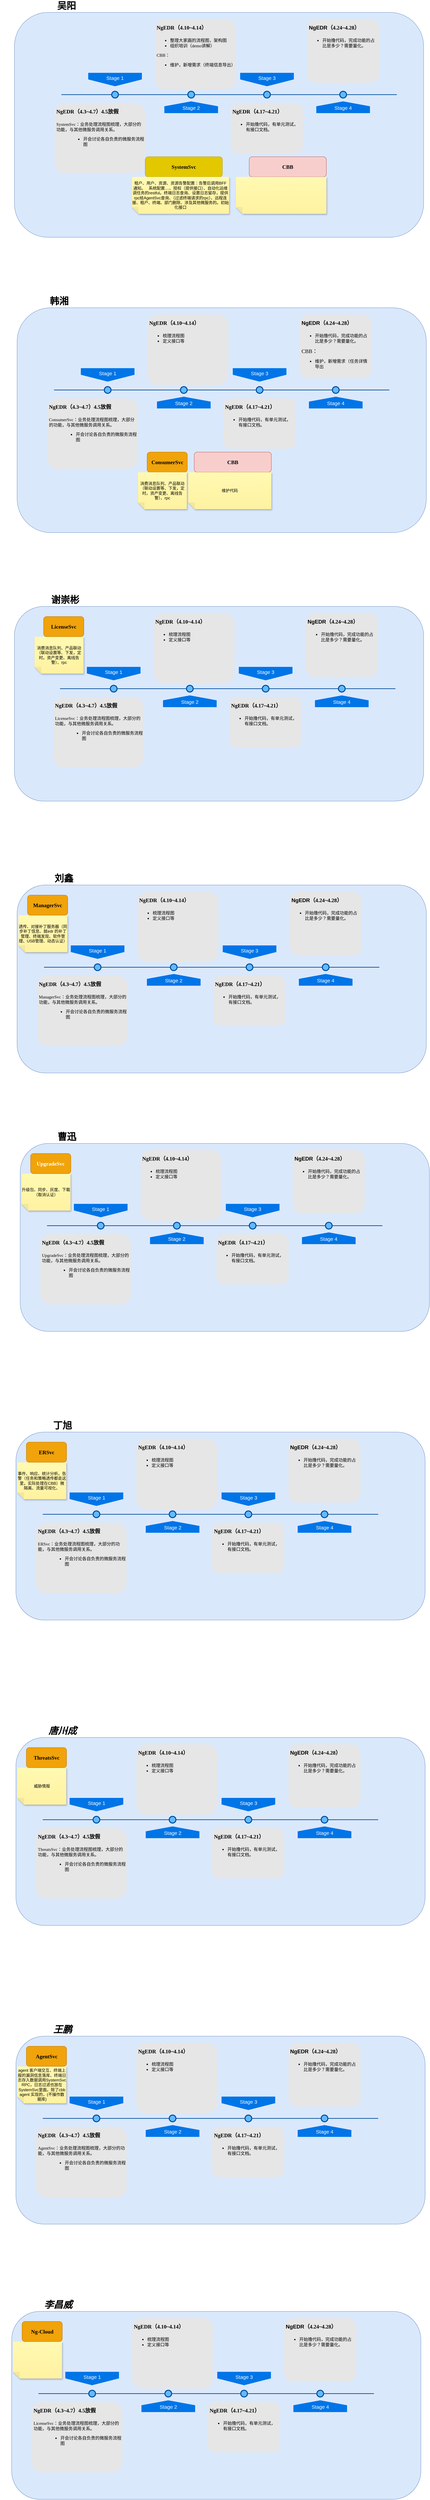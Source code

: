 <mxfile version="21.1.1" type="github">
  <diagram name="Page-1" id="82e54ff1-d628-8f03-85c4-9753963a91cd">
    <mxGraphModel dx="2177" dy="574" grid="1" gridSize="10" guides="1" tooltips="1" connect="1" arrows="1" fold="1" page="1" pageScale="1" pageWidth="1100" pageHeight="850" background="none" math="0" shadow="0">
      <root>
        <mxCell id="0" />
        <mxCell id="1" parent="0" />
        <mxCell id="_DeY0FhmmH7j__y14cy1-1" value="" style="rounded=1;whiteSpace=wrap;html=1;fillColor=#dae8fc;strokeColor=#6c8ebf;" vertex="1" parent="1">
          <mxGeometry x="-640" y="70" width="1220" height="670" as="geometry" />
        </mxCell>
        <mxCell id="4ec97bd9e5d20128-1" value="" style="line;strokeWidth=2;html=1;fillColor=none;fontSize=28;fontColor=#004D99;strokeColor=#004D99;" parent="1" vertex="1">
          <mxGeometry x="-500" y="310" width="1000" height="10" as="geometry" />
        </mxCell>
        <mxCell id="4ec97bd9e5d20128-5" value="Stage 1" style="shape=offPageConnector;whiteSpace=wrap;html=1;fillColor=#0075E8;fontSize=15;fontColor=#FFFFFF;size=0.509;verticalAlign=top;strokeColor=none;" parent="1" vertex="1">
          <mxGeometry x="-420" y="250" width="160" height="40" as="geometry" />
        </mxCell>
        <mxCell id="4ec97bd9e5d20128-6" value="&lt;span&gt;Stage 3&lt;/span&gt;" style="shape=offPageConnector;whiteSpace=wrap;html=1;fillColor=#0075E8;fontSize=15;fontColor=#FFFFFF;size=0.509;verticalAlign=top;strokeColor=none;" parent="1" vertex="1">
          <mxGeometry x="33" y="250" width="160" height="40" as="geometry" />
        </mxCell>
        <mxCell id="4ec97bd9e5d20128-7" value="&lt;span&gt;Stage 2&lt;/span&gt;" style="shape=offPageConnector;whiteSpace=wrap;html=1;fillColor=#0075E8;fontSize=15;fontColor=#FFFFFF;size=0.418;flipV=1;verticalAlign=bottom;strokeColor=none;spacingBottom=4;" parent="1" vertex="1">
          <mxGeometry x="-193" y="335" width="160" height="35" as="geometry" />
        </mxCell>
        <mxCell id="4ec97bd9e5d20128-8" value="&lt;span&gt;Stage 4&lt;/span&gt;" style="shape=offPageConnector;whiteSpace=wrap;html=1;fillColor=#0075E8;fontSize=15;fontColor=#FFFFFF;size=0.418;flipV=1;verticalAlign=bottom;strokeColor=none;spacingBottom=4;" parent="1" vertex="1">
          <mxGeometry x="260" y="335" width="160" height="35" as="geometry" />
        </mxCell>
        <mxCell id="4ec97bd9e5d20128-9" value="" style="ellipse;whiteSpace=wrap;html=1;fillColor=#61BAFF;fontSize=28;fontColor=#004D99;strokeWidth=3;strokeColor=#004D99;" parent="1" vertex="1">
          <mxGeometry x="-350" y="305" width="20" height="20" as="geometry" />
        </mxCell>
        <mxCell id="4ec97bd9e5d20128-10" value="" style="ellipse;whiteSpace=wrap;html=1;fillColor=#61BAFF;fontSize=28;fontColor=#004D99;strokeWidth=3;strokeColor=#004D99;" parent="1" vertex="1">
          <mxGeometry x="-123" y="305" width="20" height="20" as="geometry" />
        </mxCell>
        <mxCell id="4ec97bd9e5d20128-11" value="" style="ellipse;whiteSpace=wrap;html=1;fillColor=#61BAFF;fontSize=28;fontColor=#004D99;strokeWidth=3;strokeColor=#004D99;" parent="1" vertex="1">
          <mxGeometry x="103" y="305" width="20" height="20" as="geometry" />
        </mxCell>
        <mxCell id="4ec97bd9e5d20128-13" value="" style="ellipse;whiteSpace=wrap;html=1;fillColor=#61BAFF;fontSize=28;fontColor=#004D99;strokeWidth=3;strokeColor=#004D99;" parent="1" vertex="1">
          <mxGeometry x="330" y="305" width="20" height="20" as="geometry" />
        </mxCell>
        <mxCell id="4ec97bd9e5d20128-14" value="&lt;h1&gt;&lt;font style=&quot;font-size: 16px;&quot;&gt;NgEDR（4.3~4.7）4.5放假&lt;/font&gt;&lt;/h1&gt;&lt;p style=&quot;&quot;&gt;SystemSvc：业务处理流程图梳理，大部分的功能，与其他微服务调用关系。&lt;/p&gt;&lt;blockquote style=&quot;margin: 0 0 0 40px; border: none; padding: 0px;&quot;&gt;&lt;p style=&quot;&quot;&gt;&lt;/p&gt;&lt;p style=&quot;&quot;&gt;&lt;/p&gt;&lt;ul&gt;&lt;li&gt;开会讨论各自负责的微服务流程图&lt;/li&gt;&lt;/ul&gt;&lt;p&gt;&lt;/p&gt;&lt;p&gt;&lt;/p&gt;&lt;/blockquote&gt;&lt;p style=&quot;&quot;&gt;&lt;br&gt;&lt;/p&gt;" style="text;html=1;spacing=5;spacingTop=-20;whiteSpace=wrap;overflow=hidden;strokeColor=none;strokeWidth=3;fillColor=#E6E6E6;fontSize=13;fontColor=#000000;align=left;rounded=1;fontFamily=Comic Sans MS;" parent="1" vertex="1">
          <mxGeometry x="-520" y="340" width="270" height="210" as="geometry" />
        </mxCell>
        <mxCell id="4ec97bd9e5d20128-16" value="&lt;h1&gt;&lt;font face=&quot;Comic Sans MS&quot; style=&quot;font-size: 16px;&quot;&gt;NgEDR（4.10~4.14）&lt;/font&gt;&lt;/h1&gt;&lt;ul&gt;&lt;li&gt;&lt;span style=&quot;background-color: initial; font-family: &amp;quot;Comic Sans MS&amp;quot;;&quot;&gt;整理大家画的流程图，架构图&lt;/span&gt;&lt;/li&gt;&lt;li&gt;&lt;span style=&quot;font-family: &amp;quot;Comic Sans MS&amp;quot;; background-color: initial;&quot;&gt;组织培训（demo讲解）&lt;/span&gt;&lt;/li&gt;&lt;/ul&gt;&lt;div&gt;&lt;font style=&quot;font-size: 13px;&quot; face=&quot;Comic Sans MS&quot;&gt;CBB：&lt;/font&gt;&lt;/div&gt;&lt;div&gt;&lt;ul&gt;&lt;li&gt;&lt;font style=&quot;font-size: 13px;&quot; face=&quot;Comic Sans MS&quot;&gt;维护，新增需求（终端信息导出）&lt;/font&gt;&lt;/li&gt;&lt;/ul&gt;&lt;/div&gt;" style="text;html=1;spacing=5;spacingTop=-20;whiteSpace=wrap;overflow=hidden;strokeColor=none;strokeWidth=3;fillColor=#E6E6E6;fontSize=13;fontColor=#000000;align=left;rounded=1;" parent="1" vertex="1">
          <mxGeometry x="-221" y="90" width="241" height="210" as="geometry" />
        </mxCell>
        <mxCell id="4ec97bd9e5d20128-17" value="&lt;h1&gt;&lt;font style=&quot;font-size: 16px;&quot; face=&quot;Comic Sans MS&quot;&gt;NgEDR（4.17~4.21）&lt;/font&gt;&lt;/h1&gt;&lt;p&gt;&lt;/p&gt;&lt;ul&gt;&lt;li&gt;开始撸代码，有单元测试，有接口文档。&lt;/li&gt;&lt;/ul&gt;&lt;p&gt;&lt;/p&gt;" style="text;html=1;spacing=5;spacingTop=-20;whiteSpace=wrap;overflow=hidden;strokeColor=none;strokeWidth=3;fillColor=#E6E6E6;fontSize=13;fontColor=#000000;align=left;rounded=1;" parent="1" vertex="1">
          <mxGeometry x="5" y="340" width="215" height="150" as="geometry" />
        </mxCell>
        <mxCell id="4ec97bd9e5d20128-18" value="&lt;h1&gt;&lt;font style=&quot;font-size: 16px;&quot;&gt;NgEDR&lt;font face=&quot;Comic Sans MS&quot;&gt;（4.24~4.28）&lt;/font&gt;&lt;/font&gt;&lt;/h1&gt;&lt;ul style=&quot;border-color: var(--border-color);&quot;&gt;&lt;li style=&quot;border-color: var(--border-color);&quot;&gt;开始撸代码，完成功能的占比是多少？需要量化。&lt;/li&gt;&lt;/ul&gt;" style="text;html=1;spacing=5;spacingTop=-20;whiteSpace=wrap;overflow=hidden;strokeColor=none;strokeWidth=3;fillColor=#E6E6E6;fontSize=13;fontColor=#000000;align=left;rounded=1;" parent="1" vertex="1">
          <mxGeometry x="232.5" y="90" width="215" height="190" as="geometry" />
        </mxCell>
        <mxCell id="_DeY0FhmmH7j__y14cy1-2" value="&lt;font size=&quot;1&quot; style=&quot;&quot;&gt;&lt;b style=&quot;font-size: 28px;&quot;&gt;吴阳&lt;/b&gt;&lt;/font&gt;" style="text;strokeColor=none;align=center;fillColor=none;html=1;verticalAlign=middle;whiteSpace=wrap;rounded=0;" vertex="1" parent="1">
          <mxGeometry x="-658" y="50" width="347" as="geometry" />
        </mxCell>
        <mxCell id="_DeY0FhmmH7j__y14cy1-4" value="&lt;font style=&quot;font-size: 16px;&quot; face=&quot;Comic Sans MS&quot;&gt;&lt;b&gt;SystemSvc&lt;/b&gt;&lt;/font&gt;" style="rounded=1;whiteSpace=wrap;html=1;fillColor=#e3c800;fontColor=#000000;strokeColor=#B09500;" vertex="1" parent="1">
          <mxGeometry x="-250" y="500" width="230" height="60" as="geometry" />
        </mxCell>
        <mxCell id="_DeY0FhmmH7j__y14cy1-5" value="租户、用户、资源、资源告警配置：告警后调用BFF 通知。&amp;nbsp; &amp;nbsp;系统配置....、授权（提供接口）、自动化运维调任务的restful。终端日志查询、设置日志留存，提供rpc给AgentSvc查询、（过滤终端请求的rpc）、远程连接、租户、终端、部门删除、涉及其他微服务的。初始化接口" style="shape=note;whiteSpace=wrap;html=1;backgroundOutline=1;fontColor=#000000;darkOpacity=0.05;fillColor=#FFF9B2;strokeColor=none;fillStyle=solid;direction=west;gradientDirection=north;gradientColor=#FFF2A1;shadow=1;size=20;pointerEvents=1;" vertex="1" parent="1">
          <mxGeometry x="-290" y="560" width="290" height="110" as="geometry" />
        </mxCell>
        <mxCell id="_DeY0FhmmH7j__y14cy1-6" value="&lt;font style=&quot;font-size: 16px;&quot; face=&quot;Comic Sans MS&quot;&gt;&lt;b&gt;CBB&lt;/b&gt;&lt;/font&gt;" style="rounded=1;whiteSpace=wrap;html=1;fillColor=#f8cecc;strokeColor=#b85450;" vertex="1" parent="1">
          <mxGeometry x="60" y="500" width="230" height="60" as="geometry" />
        </mxCell>
        <mxCell id="_DeY0FhmmH7j__y14cy1-7" value="" style="shape=note;whiteSpace=wrap;html=1;backgroundOutline=1;fontColor=#000000;darkOpacity=0.05;fillColor=#FFF9B2;strokeColor=none;fillStyle=solid;direction=west;gradientDirection=north;gradientColor=#FFF2A1;shadow=1;size=20;pointerEvents=1;" vertex="1" parent="1">
          <mxGeometry x="20" y="560" width="270" height="110" as="geometry" />
        </mxCell>
        <mxCell id="_DeY0FhmmH7j__y14cy1-8" value="" style="rounded=1;whiteSpace=wrap;html=1;fillColor=#dae8fc;strokeColor=#6c8ebf;" vertex="1" parent="1">
          <mxGeometry x="-632" y="950" width="1220" height="670" as="geometry" />
        </mxCell>
        <mxCell id="_DeY0FhmmH7j__y14cy1-9" value="" style="line;strokeWidth=2;html=1;fillColor=none;fontSize=28;fontColor=#004D99;strokeColor=#004D99;" vertex="1" parent="1">
          <mxGeometry x="-522" y="1190" width="1000" height="10" as="geometry" />
        </mxCell>
        <mxCell id="_DeY0FhmmH7j__y14cy1-10" value="Stage 1" style="shape=offPageConnector;whiteSpace=wrap;html=1;fillColor=#0075E8;fontSize=15;fontColor=#FFFFFF;size=0.509;verticalAlign=top;strokeColor=none;" vertex="1" parent="1">
          <mxGeometry x="-442" y="1130" width="160" height="40" as="geometry" />
        </mxCell>
        <mxCell id="_DeY0FhmmH7j__y14cy1-11" value="&lt;span&gt;Stage 3&lt;/span&gt;" style="shape=offPageConnector;whiteSpace=wrap;html=1;fillColor=#0075E8;fontSize=15;fontColor=#FFFFFF;size=0.509;verticalAlign=top;strokeColor=none;" vertex="1" parent="1">
          <mxGeometry x="11" y="1130" width="160" height="40" as="geometry" />
        </mxCell>
        <mxCell id="_DeY0FhmmH7j__y14cy1-12" value="&lt;span&gt;Stage 2&lt;/span&gt;" style="shape=offPageConnector;whiteSpace=wrap;html=1;fillColor=#0075E8;fontSize=15;fontColor=#FFFFFF;size=0.418;flipV=1;verticalAlign=bottom;strokeColor=none;spacingBottom=4;" vertex="1" parent="1">
          <mxGeometry x="-215" y="1215" width="160" height="35" as="geometry" />
        </mxCell>
        <mxCell id="_DeY0FhmmH7j__y14cy1-13" value="&lt;span&gt;Stage 4&lt;/span&gt;" style="shape=offPageConnector;whiteSpace=wrap;html=1;fillColor=#0075E8;fontSize=15;fontColor=#FFFFFF;size=0.418;flipV=1;verticalAlign=bottom;strokeColor=none;spacingBottom=4;" vertex="1" parent="1">
          <mxGeometry x="238" y="1215" width="160" height="35" as="geometry" />
        </mxCell>
        <mxCell id="_DeY0FhmmH7j__y14cy1-14" value="" style="ellipse;whiteSpace=wrap;html=1;fillColor=#61BAFF;fontSize=28;fontColor=#004D99;strokeWidth=3;strokeColor=#004D99;" vertex="1" parent="1">
          <mxGeometry x="-372" y="1185" width="20" height="20" as="geometry" />
        </mxCell>
        <mxCell id="_DeY0FhmmH7j__y14cy1-15" value="" style="ellipse;whiteSpace=wrap;html=1;fillColor=#61BAFF;fontSize=28;fontColor=#004D99;strokeWidth=3;strokeColor=#004D99;" vertex="1" parent="1">
          <mxGeometry x="-145" y="1185" width="20" height="20" as="geometry" />
        </mxCell>
        <mxCell id="_DeY0FhmmH7j__y14cy1-16" value="" style="ellipse;whiteSpace=wrap;html=1;fillColor=#61BAFF;fontSize=28;fontColor=#004D99;strokeWidth=3;strokeColor=#004D99;" vertex="1" parent="1">
          <mxGeometry x="81" y="1185" width="20" height="20" as="geometry" />
        </mxCell>
        <mxCell id="_DeY0FhmmH7j__y14cy1-17" value="" style="ellipse;whiteSpace=wrap;html=1;fillColor=#61BAFF;fontSize=28;fontColor=#004D99;strokeWidth=3;strokeColor=#004D99;" vertex="1" parent="1">
          <mxGeometry x="308" y="1185" width="20" height="20" as="geometry" />
        </mxCell>
        <mxCell id="_DeY0FhmmH7j__y14cy1-18" value="&lt;h1&gt;&lt;font style=&quot;font-size: 16px;&quot;&gt;NgEDR（4.3~4.7）4.5放假&lt;/font&gt;&lt;/h1&gt;&lt;p style=&quot;&quot;&gt;ConsumerSvc：业务处理流程图梳理，大部分的功能，与其他微服务调用关系。&lt;/p&gt;&lt;blockquote style=&quot;margin: 0 0 0 40px; border: none; padding: 0px;&quot;&gt;&lt;p style=&quot;&quot;&gt;&lt;/p&gt;&lt;p style=&quot;&quot;&gt;&lt;/p&gt;&lt;ul&gt;&lt;li&gt;开会讨论各自负责的微服务流程图&lt;/li&gt;&lt;/ul&gt;&lt;p&gt;&lt;/p&gt;&lt;p&gt;&lt;/p&gt;&lt;/blockquote&gt;&lt;p style=&quot;&quot;&gt;&lt;br&gt;&lt;/p&gt;" style="text;html=1;spacing=5;spacingTop=-20;whiteSpace=wrap;overflow=hidden;strokeColor=none;strokeWidth=3;fillColor=#E6E6E6;fontSize=13;fontColor=#000000;align=left;rounded=1;fontFamily=Comic Sans MS;" vertex="1" parent="1">
          <mxGeometry x="-542" y="1220" width="270" height="210" as="geometry" />
        </mxCell>
        <mxCell id="_DeY0FhmmH7j__y14cy1-19" value="&lt;h1&gt;&lt;font face=&quot;Comic Sans MS&quot; style=&quot;font-size: 16px;&quot;&gt;NgEDR（4.10~4.14）&lt;/font&gt;&lt;/h1&gt;&lt;ul&gt;&lt;li&gt;&lt;font face=&quot;Comic Sans MS&quot;&gt;梳理流程图&lt;/font&gt;&lt;/li&gt;&lt;li&gt;&lt;font face=&quot;Comic Sans MS&quot;&gt;定义接口等&lt;/font&gt;&lt;/li&gt;&lt;/ul&gt;&lt;div&gt;&lt;/div&gt;" style="text;html=1;spacing=5;spacingTop=-20;whiteSpace=wrap;overflow=hidden;strokeColor=none;strokeWidth=3;fillColor=#E6E6E6;fontSize=13;fontColor=#000000;align=left;rounded=1;" vertex="1" parent="1">
          <mxGeometry x="-243" y="970" width="241" height="210" as="geometry" />
        </mxCell>
        <mxCell id="_DeY0FhmmH7j__y14cy1-20" value="&lt;h1&gt;&lt;font style=&quot;font-size: 16px;&quot; face=&quot;Comic Sans MS&quot;&gt;NgEDR（4.17~4.21）&lt;/font&gt;&lt;/h1&gt;&lt;p&gt;&lt;/p&gt;&lt;ul&gt;&lt;li&gt;开始撸代码，有单元测试，有接口文档。&lt;/li&gt;&lt;/ul&gt;&lt;p&gt;&lt;/p&gt;" style="text;html=1;spacing=5;spacingTop=-20;whiteSpace=wrap;overflow=hidden;strokeColor=none;strokeWidth=3;fillColor=#E6E6E6;fontSize=13;fontColor=#000000;align=left;rounded=1;" vertex="1" parent="1">
          <mxGeometry x="-17" y="1220" width="215" height="150" as="geometry" />
        </mxCell>
        <mxCell id="_DeY0FhmmH7j__y14cy1-21" value="&lt;h1&gt;&lt;font style=&quot;font-size: 16px;&quot;&gt;NgEDR&lt;font face=&quot;Comic Sans MS&quot;&gt;（4.24~4.28）&lt;/font&gt;&lt;/font&gt;&lt;/h1&gt;&lt;ul style=&quot;border-color: var(--border-color);&quot;&gt;&lt;li style=&quot;border-color: var(--border-color);&quot;&gt;开始撸代码，完成功能的占比是多少？需要量化。&lt;/li&gt;&lt;/ul&gt;&lt;div&gt;&lt;font style=&quot;font-size: 16px;&quot; face=&quot;Comic Sans MS&quot;&gt;CBB：&lt;/font&gt;&lt;/div&gt;&lt;div&gt;&lt;ul&gt;&lt;li&gt;&lt;span style=&quot;font-family: &amp;quot;Comic Sans MS&amp;quot;; background-color: initial;&quot;&gt;维护，新增需求（任务详情导出&lt;/span&gt;&lt;/li&gt;&lt;/ul&gt;&lt;/div&gt;" style="text;html=1;spacing=5;spacingTop=-20;whiteSpace=wrap;overflow=hidden;strokeColor=none;strokeWidth=3;fillColor=#E6E6E6;fontSize=13;fontColor=#000000;align=left;rounded=1;" vertex="1" parent="1">
          <mxGeometry x="210.5" y="970" width="215" height="190" as="geometry" />
        </mxCell>
        <mxCell id="_DeY0FhmmH7j__y14cy1-22" value="&lt;span style=&quot;font-size: 28px;&quot;&gt;&lt;b&gt;韩湘&lt;/b&gt;&lt;/span&gt;" style="text;strokeColor=none;align=center;fillColor=none;html=1;verticalAlign=middle;whiteSpace=wrap;rounded=0;" vertex="1" parent="1">
          <mxGeometry x="-680" y="930" width="347" as="geometry" />
        </mxCell>
        <mxCell id="_DeY0FhmmH7j__y14cy1-25" value="&lt;font style=&quot;font-size: 16px;&quot; face=&quot;Comic Sans MS&quot;&gt;&lt;b&gt;CBB&lt;/b&gt;&lt;/font&gt;" style="rounded=1;whiteSpace=wrap;html=1;fillColor=#f8cecc;strokeColor=#b85450;" vertex="1" parent="1">
          <mxGeometry x="-104" y="1380" width="230" height="60" as="geometry" />
        </mxCell>
        <mxCell id="_DeY0FhmmH7j__y14cy1-26" value="维护代码" style="shape=note;whiteSpace=wrap;html=1;backgroundOutline=1;fontColor=#000000;darkOpacity=0.05;fillColor=#FFF9B2;strokeColor=none;fillStyle=solid;direction=west;gradientDirection=north;gradientColor=#FFF2A1;shadow=1;size=20;pointerEvents=1;" vertex="1" parent="1">
          <mxGeometry x="-122" y="1440" width="248" height="110" as="geometry" />
        </mxCell>
        <mxCell id="_DeY0FhmmH7j__y14cy1-27" value="&lt;font style=&quot;font-size: 16px;&quot; face=&quot;Comic Sans MS&quot;&gt;&lt;b&gt;ConsumerSvc&lt;/b&gt;&lt;/font&gt;" style="rounded=1;whiteSpace=wrap;html=1;fillColor=#f0a30a;fontColor=#000000;strokeColor=#BD7000;" vertex="1" parent="1">
          <mxGeometry x="-244.5" y="1380" width="120" height="60" as="geometry" />
        </mxCell>
        <mxCell id="_DeY0FhmmH7j__y14cy1-28" value="消费消息队列、产品联动（联动设置等、下发，定时。资产变更、离线告警）、rpc" style="shape=note;whiteSpace=wrap;html=1;backgroundOutline=1;fontColor=#000000;darkOpacity=0.05;fillColor=#FFF9B2;strokeColor=none;fillStyle=solid;direction=west;gradientDirection=north;gradientColor=#FFF2A1;shadow=1;size=20;pointerEvents=1;" vertex="1" parent="1">
          <mxGeometry x="-272" y="1440" width="146" height="110" as="geometry" />
        </mxCell>
        <mxCell id="_DeY0FhmmH7j__y14cy1-29" value="" style="rounded=1;whiteSpace=wrap;html=1;fillColor=#dae8fc;strokeColor=#6c8ebf;" vertex="1" parent="1">
          <mxGeometry x="-640" y="1840" width="1220" height="580" as="geometry" />
        </mxCell>
        <mxCell id="_DeY0FhmmH7j__y14cy1-30" value="" style="line;strokeWidth=2;html=1;fillColor=none;fontSize=28;fontColor=#004D99;strokeColor=#004D99;" vertex="1" parent="1">
          <mxGeometry x="-504" y="2080" width="1000" height="10" as="geometry" />
        </mxCell>
        <mxCell id="_DeY0FhmmH7j__y14cy1-31" value="Stage 1" style="shape=offPageConnector;whiteSpace=wrap;html=1;fillColor=#0075E8;fontSize=15;fontColor=#FFFFFF;size=0.509;verticalAlign=top;strokeColor=none;" vertex="1" parent="1">
          <mxGeometry x="-424" y="2020" width="160" height="40" as="geometry" />
        </mxCell>
        <mxCell id="_DeY0FhmmH7j__y14cy1-32" value="&lt;span&gt;Stage 3&lt;/span&gt;" style="shape=offPageConnector;whiteSpace=wrap;html=1;fillColor=#0075E8;fontSize=15;fontColor=#FFFFFF;size=0.509;verticalAlign=top;strokeColor=none;" vertex="1" parent="1">
          <mxGeometry x="29" y="2020" width="160" height="40" as="geometry" />
        </mxCell>
        <mxCell id="_DeY0FhmmH7j__y14cy1-33" value="&lt;span&gt;Stage 2&lt;/span&gt;" style="shape=offPageConnector;whiteSpace=wrap;html=1;fillColor=#0075E8;fontSize=15;fontColor=#FFFFFF;size=0.418;flipV=1;verticalAlign=bottom;strokeColor=none;spacingBottom=4;" vertex="1" parent="1">
          <mxGeometry x="-197" y="2105" width="160" height="35" as="geometry" />
        </mxCell>
        <mxCell id="_DeY0FhmmH7j__y14cy1-34" value="&lt;span&gt;Stage 4&lt;/span&gt;" style="shape=offPageConnector;whiteSpace=wrap;html=1;fillColor=#0075E8;fontSize=15;fontColor=#FFFFFF;size=0.418;flipV=1;verticalAlign=bottom;strokeColor=none;spacingBottom=4;" vertex="1" parent="1">
          <mxGeometry x="256" y="2105" width="160" height="35" as="geometry" />
        </mxCell>
        <mxCell id="_DeY0FhmmH7j__y14cy1-35" value="" style="ellipse;whiteSpace=wrap;html=1;fillColor=#61BAFF;fontSize=28;fontColor=#004D99;strokeWidth=3;strokeColor=#004D99;" vertex="1" parent="1">
          <mxGeometry x="-354" y="2075" width="20" height="20" as="geometry" />
        </mxCell>
        <mxCell id="_DeY0FhmmH7j__y14cy1-36" value="" style="ellipse;whiteSpace=wrap;html=1;fillColor=#61BAFF;fontSize=28;fontColor=#004D99;strokeWidth=3;strokeColor=#004D99;" vertex="1" parent="1">
          <mxGeometry x="-127" y="2075" width="20" height="20" as="geometry" />
        </mxCell>
        <mxCell id="_DeY0FhmmH7j__y14cy1-37" value="" style="ellipse;whiteSpace=wrap;html=1;fillColor=#61BAFF;fontSize=28;fontColor=#004D99;strokeWidth=3;strokeColor=#004D99;" vertex="1" parent="1">
          <mxGeometry x="99" y="2075" width="20" height="20" as="geometry" />
        </mxCell>
        <mxCell id="_DeY0FhmmH7j__y14cy1-38" value="" style="ellipse;whiteSpace=wrap;html=1;fillColor=#61BAFF;fontSize=28;fontColor=#004D99;strokeWidth=3;strokeColor=#004D99;" vertex="1" parent="1">
          <mxGeometry x="326" y="2075" width="20" height="20" as="geometry" />
        </mxCell>
        <mxCell id="_DeY0FhmmH7j__y14cy1-39" value="&lt;h1&gt;&lt;font style=&quot;font-size: 16px;&quot;&gt;NgEDR（4.3~4.7）4.5放假&lt;/font&gt;&lt;/h1&gt;&lt;p style=&quot;&quot;&gt;LicenseSvc：业务处理流程图梳理，大部分的功能，与其他微服务调用关系。&lt;/p&gt;&lt;blockquote style=&quot;margin: 0 0 0 40px; border: none; padding: 0px;&quot;&gt;&lt;p style=&quot;&quot;&gt;&lt;/p&gt;&lt;p style=&quot;&quot;&gt;&lt;/p&gt;&lt;ul&gt;&lt;li&gt;开会讨论各自负责的微服务流程图&lt;/li&gt;&lt;/ul&gt;&lt;p&gt;&lt;/p&gt;&lt;p&gt;&lt;/p&gt;&lt;/blockquote&gt;&lt;p style=&quot;&quot;&gt;&lt;br&gt;&lt;/p&gt;" style="text;html=1;spacing=5;spacingTop=-20;whiteSpace=wrap;overflow=hidden;strokeColor=none;strokeWidth=3;fillColor=#E6E6E6;fontSize=13;fontColor=#000000;align=left;rounded=1;fontFamily=Comic Sans MS;" vertex="1" parent="1">
          <mxGeometry x="-524" y="2110" width="270" height="210" as="geometry" />
        </mxCell>
        <mxCell id="_DeY0FhmmH7j__y14cy1-40" value="&lt;h1&gt;&lt;font face=&quot;Comic Sans MS&quot; style=&quot;font-size: 16px;&quot;&gt;NgEDR（4.10~4.14）&lt;/font&gt;&lt;/h1&gt;&lt;ul&gt;&lt;li&gt;&lt;font face=&quot;Comic Sans MS&quot;&gt;梳理流程图&lt;/font&gt;&lt;/li&gt;&lt;li&gt;&lt;font face=&quot;Comic Sans MS&quot;&gt;定义接口等&lt;/font&gt;&lt;/li&gt;&lt;/ul&gt;&lt;div&gt;&lt;/div&gt;" style="text;html=1;spacing=5;spacingTop=-20;whiteSpace=wrap;overflow=hidden;strokeColor=none;strokeWidth=3;fillColor=#E6E6E6;fontSize=13;fontColor=#000000;align=left;rounded=1;" vertex="1" parent="1">
          <mxGeometry x="-225" y="1860" width="241" height="210" as="geometry" />
        </mxCell>
        <mxCell id="_DeY0FhmmH7j__y14cy1-41" value="&lt;h1&gt;&lt;font style=&quot;font-size: 16px;&quot; face=&quot;Comic Sans MS&quot;&gt;NgEDR（4.17~4.21）&lt;/font&gt;&lt;/h1&gt;&lt;p&gt;&lt;/p&gt;&lt;ul&gt;&lt;li&gt;开始撸代码，有单元测试，有接口文档。&lt;/li&gt;&lt;/ul&gt;&lt;p&gt;&lt;/p&gt;" style="text;html=1;spacing=5;spacingTop=-20;whiteSpace=wrap;overflow=hidden;strokeColor=none;strokeWidth=3;fillColor=#E6E6E6;fontSize=13;fontColor=#000000;align=left;rounded=1;" vertex="1" parent="1">
          <mxGeometry x="1" y="2110" width="215" height="150" as="geometry" />
        </mxCell>
        <mxCell id="_DeY0FhmmH7j__y14cy1-42" value="&lt;h1&gt;&lt;font style=&quot;font-size: 16px;&quot;&gt;NgEDR&lt;font face=&quot;Comic Sans MS&quot;&gt;（4.24~4.28）&lt;/font&gt;&lt;/font&gt;&lt;/h1&gt;&lt;ul style=&quot;border-color: var(--border-color);&quot;&gt;&lt;li style=&quot;border-color: var(--border-color);&quot;&gt;开始撸代码，完成功能的占比是多少？需要量化。&lt;/li&gt;&lt;/ul&gt;&lt;div&gt;&lt;br&gt;&lt;/div&gt;" style="text;html=1;spacing=5;spacingTop=-20;whiteSpace=wrap;overflow=hidden;strokeColor=none;strokeWidth=3;fillColor=#E6E6E6;fontSize=13;fontColor=#000000;align=left;rounded=1;" vertex="1" parent="1">
          <mxGeometry x="228.5" y="1860" width="215" height="190" as="geometry" />
        </mxCell>
        <mxCell id="_DeY0FhmmH7j__y14cy1-43" value="&lt;span style=&quot;font-size: 28px;&quot;&gt;&lt;b&gt;谢崇彬&lt;/b&gt;&lt;/span&gt;" style="text;strokeColor=none;align=center;fillColor=none;html=1;verticalAlign=middle;whiteSpace=wrap;rounded=0;" vertex="1" parent="1">
          <mxGeometry x="-662" y="1820" width="347" as="geometry" />
        </mxCell>
        <mxCell id="_DeY0FhmmH7j__y14cy1-47" value="消费消息队列、产品联动（联动设置等、下发，定时。资产变更、离线告警）、rpc" style="shape=note;whiteSpace=wrap;html=1;backgroundOutline=1;fontColor=#000000;darkOpacity=0.05;fillColor=#FFF9B2;strokeColor=none;fillStyle=solid;direction=west;gradientDirection=north;gradientColor=#FFF2A1;shadow=1;size=20;pointerEvents=1;" vertex="1" parent="1">
          <mxGeometry x="-580" y="1930" width="146" height="110" as="geometry" />
        </mxCell>
        <mxCell id="_DeY0FhmmH7j__y14cy1-48" value="&lt;font style=&quot;font-size: 16px;&quot; face=&quot;Comic Sans MS&quot;&gt;&lt;b&gt;LicenseSvc&lt;/b&gt;&lt;/font&gt;" style="rounded=1;whiteSpace=wrap;html=1;fillColor=#f0a30a;fontColor=#000000;strokeColor=#BD7000;" vertex="1" parent="1">
          <mxGeometry x="-553" y="1870" width="120" height="60" as="geometry" />
        </mxCell>
        <mxCell id="_DeY0FhmmH7j__y14cy1-49" value="" style="rounded=1;whiteSpace=wrap;html=1;fillColor=#dae8fc;strokeColor=#6c8ebf;" vertex="1" parent="1">
          <mxGeometry x="-632" y="2670" width="1220" height="560" as="geometry" />
        </mxCell>
        <mxCell id="_DeY0FhmmH7j__y14cy1-50" value="" style="line;strokeWidth=2;html=1;fillColor=none;fontSize=28;fontColor=#004D99;strokeColor=#004D99;" vertex="1" parent="1">
          <mxGeometry x="-552" y="2910" width="1000" height="10" as="geometry" />
        </mxCell>
        <mxCell id="_DeY0FhmmH7j__y14cy1-51" value="Stage 1" style="shape=offPageConnector;whiteSpace=wrap;html=1;fillColor=#0075E8;fontSize=15;fontColor=#FFFFFF;size=0.509;verticalAlign=top;strokeColor=none;" vertex="1" parent="1">
          <mxGeometry x="-472" y="2850" width="160" height="40" as="geometry" />
        </mxCell>
        <mxCell id="_DeY0FhmmH7j__y14cy1-52" value="&lt;span&gt;Stage 3&lt;/span&gt;" style="shape=offPageConnector;whiteSpace=wrap;html=1;fillColor=#0075E8;fontSize=15;fontColor=#FFFFFF;size=0.509;verticalAlign=top;strokeColor=none;" vertex="1" parent="1">
          <mxGeometry x="-19" y="2850" width="160" height="40" as="geometry" />
        </mxCell>
        <mxCell id="_DeY0FhmmH7j__y14cy1-53" value="&lt;span&gt;Stage 2&lt;/span&gt;" style="shape=offPageConnector;whiteSpace=wrap;html=1;fillColor=#0075E8;fontSize=15;fontColor=#FFFFFF;size=0.418;flipV=1;verticalAlign=bottom;strokeColor=none;spacingBottom=4;" vertex="1" parent="1">
          <mxGeometry x="-245" y="2935" width="160" height="35" as="geometry" />
        </mxCell>
        <mxCell id="_DeY0FhmmH7j__y14cy1-54" value="&lt;span&gt;Stage 4&lt;/span&gt;" style="shape=offPageConnector;whiteSpace=wrap;html=1;fillColor=#0075E8;fontSize=15;fontColor=#FFFFFF;size=0.418;flipV=1;verticalAlign=bottom;strokeColor=none;spacingBottom=4;" vertex="1" parent="1">
          <mxGeometry x="208" y="2935" width="160" height="35" as="geometry" />
        </mxCell>
        <mxCell id="_DeY0FhmmH7j__y14cy1-55" value="" style="ellipse;whiteSpace=wrap;html=1;fillColor=#61BAFF;fontSize=28;fontColor=#004D99;strokeWidth=3;strokeColor=#004D99;" vertex="1" parent="1">
          <mxGeometry x="-402" y="2905" width="20" height="20" as="geometry" />
        </mxCell>
        <mxCell id="_DeY0FhmmH7j__y14cy1-56" value="" style="ellipse;whiteSpace=wrap;html=1;fillColor=#61BAFF;fontSize=28;fontColor=#004D99;strokeWidth=3;strokeColor=#004D99;" vertex="1" parent="1">
          <mxGeometry x="-175" y="2905" width="20" height="20" as="geometry" />
        </mxCell>
        <mxCell id="_DeY0FhmmH7j__y14cy1-57" value="" style="ellipse;whiteSpace=wrap;html=1;fillColor=#61BAFF;fontSize=28;fontColor=#004D99;strokeWidth=3;strokeColor=#004D99;" vertex="1" parent="1">
          <mxGeometry x="51" y="2905" width="20" height="20" as="geometry" />
        </mxCell>
        <mxCell id="_DeY0FhmmH7j__y14cy1-58" value="" style="ellipse;whiteSpace=wrap;html=1;fillColor=#61BAFF;fontSize=28;fontColor=#004D99;strokeWidth=3;strokeColor=#004D99;" vertex="1" parent="1">
          <mxGeometry x="278" y="2905" width="20" height="20" as="geometry" />
        </mxCell>
        <mxCell id="_DeY0FhmmH7j__y14cy1-59" value="&lt;h1&gt;&lt;font style=&quot;font-size: 16px;&quot;&gt;NgEDR（4.3~4.7）4.5放假&lt;/font&gt;&lt;/h1&gt;&lt;p style=&quot;&quot;&gt;ManagerSvc：业务处理流程图梳理，大部分的功能，与其他微服务调用关系。&lt;/p&gt;&lt;blockquote style=&quot;margin: 0 0 0 40px; border: none; padding: 0px;&quot;&gt;&lt;p style=&quot;&quot;&gt;&lt;/p&gt;&lt;p style=&quot;&quot;&gt;&lt;/p&gt;&lt;ul&gt;&lt;li&gt;开会讨论各自负责的微服务流程图&lt;/li&gt;&lt;/ul&gt;&lt;p&gt;&lt;/p&gt;&lt;p&gt;&lt;/p&gt;&lt;/blockquote&gt;&lt;p style=&quot;&quot;&gt;&lt;br&gt;&lt;/p&gt;" style="text;html=1;spacing=5;spacingTop=-20;whiteSpace=wrap;overflow=hidden;strokeColor=none;strokeWidth=3;fillColor=#E6E6E6;fontSize=13;fontColor=#000000;align=left;rounded=1;fontFamily=Comic Sans MS;" vertex="1" parent="1">
          <mxGeometry x="-572" y="2940" width="270" height="210" as="geometry" />
        </mxCell>
        <mxCell id="_DeY0FhmmH7j__y14cy1-60" value="&lt;h1&gt;&lt;font face=&quot;Comic Sans MS&quot; style=&quot;font-size: 16px;&quot;&gt;NgEDR（4.10~4.14）&lt;/font&gt;&lt;/h1&gt;&lt;ul&gt;&lt;li&gt;&lt;font face=&quot;Comic Sans MS&quot;&gt;梳理流程图&lt;/font&gt;&lt;/li&gt;&lt;li&gt;&lt;font face=&quot;Comic Sans MS&quot;&gt;定义接口等&lt;/font&gt;&lt;/li&gt;&lt;/ul&gt;&lt;div&gt;&lt;/div&gt;" style="text;html=1;spacing=5;spacingTop=-20;whiteSpace=wrap;overflow=hidden;strokeColor=none;strokeWidth=3;fillColor=#E6E6E6;fontSize=13;fontColor=#000000;align=left;rounded=1;" vertex="1" parent="1">
          <mxGeometry x="-273" y="2690" width="241" height="210" as="geometry" />
        </mxCell>
        <mxCell id="_DeY0FhmmH7j__y14cy1-61" value="&lt;h1&gt;&lt;font style=&quot;font-size: 16px;&quot; face=&quot;Comic Sans MS&quot;&gt;NgEDR（4.17~4.21）&lt;/font&gt;&lt;/h1&gt;&lt;p&gt;&lt;/p&gt;&lt;ul&gt;&lt;li&gt;开始撸代码，有单元测试，有接口文档。&lt;/li&gt;&lt;/ul&gt;&lt;p&gt;&lt;/p&gt;" style="text;html=1;spacing=5;spacingTop=-20;whiteSpace=wrap;overflow=hidden;strokeColor=none;strokeWidth=3;fillColor=#E6E6E6;fontSize=13;fontColor=#000000;align=left;rounded=1;" vertex="1" parent="1">
          <mxGeometry x="-47" y="2940" width="215" height="150" as="geometry" />
        </mxCell>
        <mxCell id="_DeY0FhmmH7j__y14cy1-62" value="&lt;h1&gt;&lt;font style=&quot;font-size: 16px;&quot;&gt;NgEDR&lt;font face=&quot;Comic Sans MS&quot;&gt;（4.24~4.28）&lt;/font&gt;&lt;/font&gt;&lt;/h1&gt;&lt;ul style=&quot;border-color: var(--border-color);&quot;&gt;&lt;li style=&quot;border-color: var(--border-color);&quot;&gt;开始撸代码，完成功能的占比是多少？需要量化。&lt;/li&gt;&lt;/ul&gt;&lt;div&gt;&lt;br&gt;&lt;/div&gt;" style="text;html=1;spacing=5;spacingTop=-20;whiteSpace=wrap;overflow=hidden;strokeColor=none;strokeWidth=3;fillColor=#E6E6E6;fontSize=13;fontColor=#000000;align=left;rounded=1;" vertex="1" parent="1">
          <mxGeometry x="180.5" y="2690" width="215" height="190" as="geometry" />
        </mxCell>
        <mxCell id="_DeY0FhmmH7j__y14cy1-63" value="&lt;span style=&quot;font-size: 28px;&quot;&gt;&lt;b&gt;刘鑫&lt;/b&gt;&lt;/span&gt;" style="text;strokeColor=none;align=center;fillColor=none;html=1;verticalAlign=middle;whiteSpace=wrap;rounded=0;" vertex="1" parent="1">
          <mxGeometry x="-666.5" y="2650" width="347" as="geometry" />
        </mxCell>
        <mxCell id="_DeY0FhmmH7j__y14cy1-64" value="透传、对接补丁服务器（同步补丁信息、就edr 的补丁管理、终端发现、软件管理、USB管理、动态认证）" style="shape=note;whiteSpace=wrap;html=1;backgroundOutline=1;fontColor=#000000;darkOpacity=0.05;fillColor=#FFF9B2;strokeColor=none;fillStyle=solid;direction=west;gradientDirection=north;gradientColor=#FFF2A1;shadow=1;size=20;pointerEvents=1;" vertex="1" parent="1">
          <mxGeometry x="-628" y="2760" width="146" height="110" as="geometry" />
        </mxCell>
        <mxCell id="_DeY0FhmmH7j__y14cy1-65" value="&lt;b style=&quot;border-color: var(--border-color); font-family: &amp;quot;Comic Sans MS&amp;quot;; font-size: 16px;&quot;&gt;ManagerSvc&lt;/b&gt;" style="rounded=1;whiteSpace=wrap;html=1;fillColor=#f0a30a;fontColor=#000000;strokeColor=#BD7000;" vertex="1" parent="1">
          <mxGeometry x="-601" y="2700" width="120" height="60" as="geometry" />
        </mxCell>
        <mxCell id="_DeY0FhmmH7j__y14cy1-67" value="" style="rounded=1;whiteSpace=wrap;html=1;fillColor=#dae8fc;strokeColor=#6c8ebf;" vertex="1" parent="1">
          <mxGeometry x="-622.75" y="3440" width="1220" height="560" as="geometry" />
        </mxCell>
        <mxCell id="_DeY0FhmmH7j__y14cy1-68" value="" style="line;strokeWidth=2;html=1;fillColor=none;fontSize=28;fontColor=#004D99;strokeColor=#004D99;" vertex="1" parent="1">
          <mxGeometry x="-542.75" y="3680" width="1000" height="10" as="geometry" />
        </mxCell>
        <mxCell id="_DeY0FhmmH7j__y14cy1-69" value="Stage 1" style="shape=offPageConnector;whiteSpace=wrap;html=1;fillColor=#0075E8;fontSize=15;fontColor=#FFFFFF;size=0.509;verticalAlign=top;strokeColor=none;" vertex="1" parent="1">
          <mxGeometry x="-462.75" y="3620" width="160" height="40" as="geometry" />
        </mxCell>
        <mxCell id="_DeY0FhmmH7j__y14cy1-70" value="&lt;span&gt;Stage 3&lt;/span&gt;" style="shape=offPageConnector;whiteSpace=wrap;html=1;fillColor=#0075E8;fontSize=15;fontColor=#FFFFFF;size=0.509;verticalAlign=top;strokeColor=none;" vertex="1" parent="1">
          <mxGeometry x="-9.75" y="3620" width="160" height="40" as="geometry" />
        </mxCell>
        <mxCell id="_DeY0FhmmH7j__y14cy1-71" value="&lt;span&gt;Stage 2&lt;/span&gt;" style="shape=offPageConnector;whiteSpace=wrap;html=1;fillColor=#0075E8;fontSize=15;fontColor=#FFFFFF;size=0.418;flipV=1;verticalAlign=bottom;strokeColor=none;spacingBottom=4;" vertex="1" parent="1">
          <mxGeometry x="-235.75" y="3705" width="160" height="35" as="geometry" />
        </mxCell>
        <mxCell id="_DeY0FhmmH7j__y14cy1-72" value="&lt;span&gt;Stage 4&lt;/span&gt;" style="shape=offPageConnector;whiteSpace=wrap;html=1;fillColor=#0075E8;fontSize=15;fontColor=#FFFFFF;size=0.418;flipV=1;verticalAlign=bottom;strokeColor=none;spacingBottom=4;" vertex="1" parent="1">
          <mxGeometry x="217.25" y="3705" width="160" height="35" as="geometry" />
        </mxCell>
        <mxCell id="_DeY0FhmmH7j__y14cy1-73" value="" style="ellipse;whiteSpace=wrap;html=1;fillColor=#61BAFF;fontSize=28;fontColor=#004D99;strokeWidth=3;strokeColor=#004D99;" vertex="1" parent="1">
          <mxGeometry x="-392.75" y="3675" width="20" height="20" as="geometry" />
        </mxCell>
        <mxCell id="_DeY0FhmmH7j__y14cy1-74" value="" style="ellipse;whiteSpace=wrap;html=1;fillColor=#61BAFF;fontSize=28;fontColor=#004D99;strokeWidth=3;strokeColor=#004D99;" vertex="1" parent="1">
          <mxGeometry x="-165.75" y="3675" width="20" height="20" as="geometry" />
        </mxCell>
        <mxCell id="_DeY0FhmmH7j__y14cy1-75" value="" style="ellipse;whiteSpace=wrap;html=1;fillColor=#61BAFF;fontSize=28;fontColor=#004D99;strokeWidth=3;strokeColor=#004D99;" vertex="1" parent="1">
          <mxGeometry x="60.25" y="3675" width="20" height="20" as="geometry" />
        </mxCell>
        <mxCell id="_DeY0FhmmH7j__y14cy1-76" value="" style="ellipse;whiteSpace=wrap;html=1;fillColor=#61BAFF;fontSize=28;fontColor=#004D99;strokeWidth=3;strokeColor=#004D99;" vertex="1" parent="1">
          <mxGeometry x="287.25" y="3675" width="20" height="20" as="geometry" />
        </mxCell>
        <mxCell id="_DeY0FhmmH7j__y14cy1-77" value="&lt;h1&gt;&lt;font style=&quot;font-size: 16px;&quot;&gt;NgEDR（4.3~4.7）4.5放假&lt;/font&gt;&lt;/h1&gt;&lt;p style=&quot;&quot;&gt;UpgradeSvc：业务处理流程图梳理，大部分的功能，与其他微服务调用关系。&lt;/p&gt;&lt;blockquote style=&quot;margin: 0 0 0 40px; border: none; padding: 0px;&quot;&gt;&lt;p style=&quot;&quot;&gt;&lt;/p&gt;&lt;p style=&quot;&quot;&gt;&lt;/p&gt;&lt;ul&gt;&lt;li&gt;开会讨论各自负责的微服务流程图&lt;/li&gt;&lt;/ul&gt;&lt;p&gt;&lt;/p&gt;&lt;p&gt;&lt;/p&gt;&lt;/blockquote&gt;&lt;p style=&quot;&quot;&gt;&lt;br&gt;&lt;/p&gt;" style="text;html=1;spacing=5;spacingTop=-20;whiteSpace=wrap;overflow=hidden;strokeColor=none;strokeWidth=3;fillColor=#E6E6E6;fontSize=13;fontColor=#000000;align=left;rounded=1;fontFamily=Comic Sans MS;" vertex="1" parent="1">
          <mxGeometry x="-562.75" y="3710" width="270" height="210" as="geometry" />
        </mxCell>
        <mxCell id="_DeY0FhmmH7j__y14cy1-78" value="&lt;h1&gt;&lt;font face=&quot;Comic Sans MS&quot; style=&quot;font-size: 16px;&quot;&gt;NgEDR（4.10~4.14）&lt;/font&gt;&lt;/h1&gt;&lt;ul&gt;&lt;li&gt;&lt;font face=&quot;Comic Sans MS&quot;&gt;梳理流程图&lt;/font&gt;&lt;/li&gt;&lt;li&gt;&lt;font face=&quot;Comic Sans MS&quot;&gt;定义接口等&lt;/font&gt;&lt;/li&gt;&lt;/ul&gt;&lt;div&gt;&lt;/div&gt;" style="text;html=1;spacing=5;spacingTop=-20;whiteSpace=wrap;overflow=hidden;strokeColor=none;strokeWidth=3;fillColor=#E6E6E6;fontSize=13;fontColor=#000000;align=left;rounded=1;" vertex="1" parent="1">
          <mxGeometry x="-263.75" y="3460" width="241" height="210" as="geometry" />
        </mxCell>
        <mxCell id="_DeY0FhmmH7j__y14cy1-79" value="&lt;h1&gt;&lt;font style=&quot;font-size: 16px;&quot; face=&quot;Comic Sans MS&quot;&gt;NgEDR（4.17~4.21）&lt;/font&gt;&lt;/h1&gt;&lt;p&gt;&lt;/p&gt;&lt;ul&gt;&lt;li&gt;开始撸代码，有单元测试，有接口文档。&lt;/li&gt;&lt;/ul&gt;&lt;p&gt;&lt;/p&gt;" style="text;html=1;spacing=5;spacingTop=-20;whiteSpace=wrap;overflow=hidden;strokeColor=none;strokeWidth=3;fillColor=#E6E6E6;fontSize=13;fontColor=#000000;align=left;rounded=1;" vertex="1" parent="1">
          <mxGeometry x="-37.75" y="3710" width="215" height="150" as="geometry" />
        </mxCell>
        <mxCell id="_DeY0FhmmH7j__y14cy1-80" value="&lt;h1&gt;&lt;font style=&quot;font-size: 16px;&quot;&gt;NgEDR&lt;font face=&quot;Comic Sans MS&quot;&gt;（4.24~4.28）&lt;/font&gt;&lt;/font&gt;&lt;/h1&gt;&lt;ul style=&quot;border-color: var(--border-color);&quot;&gt;&lt;li style=&quot;border-color: var(--border-color);&quot;&gt;开始撸代码，完成功能的占比是多少？需要量化。&lt;/li&gt;&lt;/ul&gt;&lt;div&gt;&lt;br&gt;&lt;/div&gt;" style="text;html=1;spacing=5;spacingTop=-20;whiteSpace=wrap;overflow=hidden;strokeColor=none;strokeWidth=3;fillColor=#E6E6E6;fontSize=13;fontColor=#000000;align=left;rounded=1;" vertex="1" parent="1">
          <mxGeometry x="189.75" y="3460" width="215" height="190" as="geometry" />
        </mxCell>
        <mxCell id="_DeY0FhmmH7j__y14cy1-81" value="&lt;span style=&quot;font-size: 28px;&quot;&gt;&lt;b&gt;曹迅&lt;/b&gt;&lt;/span&gt;" style="text;strokeColor=none;align=center;fillColor=none;html=1;verticalAlign=middle;whiteSpace=wrap;rounded=0;" vertex="1" parent="1">
          <mxGeometry x="-657.25" y="3420" width="347" as="geometry" />
        </mxCell>
        <mxCell id="_DeY0FhmmH7j__y14cy1-82" value="升级包、同步、灰度、下载（取消认证）" style="shape=note;whiteSpace=wrap;html=1;backgroundOutline=1;fontColor=#000000;darkOpacity=0.05;fillColor=#FFF9B2;strokeColor=none;fillStyle=solid;direction=west;gradientDirection=north;gradientColor=#FFF2A1;shadow=1;size=20;pointerEvents=1;" vertex="1" parent="1">
          <mxGeometry x="-618.75" y="3530" width="146" height="110" as="geometry" />
        </mxCell>
        <mxCell id="_DeY0FhmmH7j__y14cy1-83" value="&lt;b style=&quot;border-color: var(--border-color); color: rgb(255, 255, 255); font-family: &amp;quot;Comic Sans MS&amp;quot;; font-size: 16px;&quot;&gt;UpgradeSvc&lt;/b&gt;" style="rounded=1;whiteSpace=wrap;html=1;fillColor=#f0a30a;fontColor=#000000;strokeColor=#BD7000;" vertex="1" parent="1">
          <mxGeometry x="-591.75" y="3470" width="120" height="60" as="geometry" />
        </mxCell>
        <mxCell id="_DeY0FhmmH7j__y14cy1-84" value="" style="rounded=1;whiteSpace=wrap;html=1;fillColor=#dae8fc;strokeColor=#6c8ebf;" vertex="1" parent="1">
          <mxGeometry x="-635.5" y="4300" width="1220" height="560" as="geometry" />
        </mxCell>
        <mxCell id="_DeY0FhmmH7j__y14cy1-85" value="" style="line;strokeWidth=2;html=1;fillColor=none;fontSize=28;fontColor=#004D99;strokeColor=#004D99;" vertex="1" parent="1">
          <mxGeometry x="-555.5" y="4540" width="1000" height="10" as="geometry" />
        </mxCell>
        <mxCell id="_DeY0FhmmH7j__y14cy1-86" value="Stage 1" style="shape=offPageConnector;whiteSpace=wrap;html=1;fillColor=#0075E8;fontSize=15;fontColor=#FFFFFF;size=0.509;verticalAlign=top;strokeColor=none;" vertex="1" parent="1">
          <mxGeometry x="-475.5" y="4480" width="160" height="40" as="geometry" />
        </mxCell>
        <mxCell id="_DeY0FhmmH7j__y14cy1-87" value="&lt;span&gt;Stage 3&lt;/span&gt;" style="shape=offPageConnector;whiteSpace=wrap;html=1;fillColor=#0075E8;fontSize=15;fontColor=#FFFFFF;size=0.509;verticalAlign=top;strokeColor=none;" vertex="1" parent="1">
          <mxGeometry x="-22.5" y="4480" width="160" height="40" as="geometry" />
        </mxCell>
        <mxCell id="_DeY0FhmmH7j__y14cy1-88" value="&lt;span&gt;Stage 2&lt;/span&gt;" style="shape=offPageConnector;whiteSpace=wrap;html=1;fillColor=#0075E8;fontSize=15;fontColor=#FFFFFF;size=0.418;flipV=1;verticalAlign=bottom;strokeColor=none;spacingBottom=4;" vertex="1" parent="1">
          <mxGeometry x="-248.5" y="4565" width="160" height="35" as="geometry" />
        </mxCell>
        <mxCell id="_DeY0FhmmH7j__y14cy1-89" value="&lt;span&gt;Stage 4&lt;/span&gt;" style="shape=offPageConnector;whiteSpace=wrap;html=1;fillColor=#0075E8;fontSize=15;fontColor=#FFFFFF;size=0.418;flipV=1;verticalAlign=bottom;strokeColor=none;spacingBottom=4;" vertex="1" parent="1">
          <mxGeometry x="204.5" y="4565" width="160" height="35" as="geometry" />
        </mxCell>
        <mxCell id="_DeY0FhmmH7j__y14cy1-90" value="" style="ellipse;whiteSpace=wrap;html=1;fillColor=#61BAFF;fontSize=28;fontColor=#004D99;strokeWidth=3;strokeColor=#004D99;" vertex="1" parent="1">
          <mxGeometry x="-405.5" y="4535" width="20" height="20" as="geometry" />
        </mxCell>
        <mxCell id="_DeY0FhmmH7j__y14cy1-91" value="" style="ellipse;whiteSpace=wrap;html=1;fillColor=#61BAFF;fontSize=28;fontColor=#004D99;strokeWidth=3;strokeColor=#004D99;" vertex="1" parent="1">
          <mxGeometry x="-178.5" y="4535" width="20" height="20" as="geometry" />
        </mxCell>
        <mxCell id="_DeY0FhmmH7j__y14cy1-92" value="" style="ellipse;whiteSpace=wrap;html=1;fillColor=#61BAFF;fontSize=28;fontColor=#004D99;strokeWidth=3;strokeColor=#004D99;" vertex="1" parent="1">
          <mxGeometry x="47.5" y="4535" width="20" height="20" as="geometry" />
        </mxCell>
        <mxCell id="_DeY0FhmmH7j__y14cy1-93" value="" style="ellipse;whiteSpace=wrap;html=1;fillColor=#61BAFF;fontSize=28;fontColor=#004D99;strokeWidth=3;strokeColor=#004D99;" vertex="1" parent="1">
          <mxGeometry x="274.5" y="4535" width="20" height="20" as="geometry" />
        </mxCell>
        <mxCell id="_DeY0FhmmH7j__y14cy1-94" value="&lt;h1&gt;&lt;font style=&quot;font-size: 16px;&quot;&gt;NgEDR（4.3~4.7）4.5放假&lt;/font&gt;&lt;/h1&gt;&lt;p style=&quot;&quot;&gt;ERSvc：业务处理流程图梳理，大部分的功能，与其他微服务调用关系。&lt;/p&gt;&lt;blockquote style=&quot;margin: 0 0 0 40px; border: none; padding: 0px;&quot;&gt;&lt;p style=&quot;&quot;&gt;&lt;/p&gt;&lt;p style=&quot;&quot;&gt;&lt;/p&gt;&lt;ul&gt;&lt;li&gt;开会讨论各自负责的微服务流程图&lt;/li&gt;&lt;/ul&gt;&lt;p&gt;&lt;/p&gt;&lt;p&gt;&lt;/p&gt;&lt;/blockquote&gt;&lt;p style=&quot;&quot;&gt;&lt;br&gt;&lt;/p&gt;" style="text;html=1;spacing=5;spacingTop=-20;whiteSpace=wrap;overflow=hidden;strokeColor=none;strokeWidth=3;fillColor=#E6E6E6;fontSize=13;fontColor=#000000;align=left;rounded=1;fontFamily=Comic Sans MS;" vertex="1" parent="1">
          <mxGeometry x="-575.5" y="4570" width="270" height="210" as="geometry" />
        </mxCell>
        <mxCell id="_DeY0FhmmH7j__y14cy1-95" value="&lt;h1&gt;&lt;font face=&quot;Comic Sans MS&quot; style=&quot;font-size: 16px;&quot;&gt;NgEDR（4.10~4.14）&lt;/font&gt;&lt;/h1&gt;&lt;ul&gt;&lt;li&gt;&lt;font face=&quot;Comic Sans MS&quot;&gt;梳理流程图&lt;/font&gt;&lt;/li&gt;&lt;li&gt;&lt;font face=&quot;Comic Sans MS&quot;&gt;定义接口等&lt;/font&gt;&lt;/li&gt;&lt;/ul&gt;&lt;div&gt;&lt;/div&gt;" style="text;html=1;spacing=5;spacingTop=-20;whiteSpace=wrap;overflow=hidden;strokeColor=none;strokeWidth=3;fillColor=#E6E6E6;fontSize=13;fontColor=#000000;align=left;rounded=1;" vertex="1" parent="1">
          <mxGeometry x="-276.5" y="4320" width="241" height="210" as="geometry" />
        </mxCell>
        <mxCell id="_DeY0FhmmH7j__y14cy1-96" value="&lt;h1&gt;&lt;font style=&quot;font-size: 16px;&quot; face=&quot;Comic Sans MS&quot;&gt;NgEDR（4.17~4.21）&lt;/font&gt;&lt;/h1&gt;&lt;p&gt;&lt;/p&gt;&lt;ul&gt;&lt;li&gt;开始撸代码，有单元测试，有接口文档。&lt;/li&gt;&lt;/ul&gt;&lt;p&gt;&lt;/p&gt;" style="text;html=1;spacing=5;spacingTop=-20;whiteSpace=wrap;overflow=hidden;strokeColor=none;strokeWidth=3;fillColor=#E6E6E6;fontSize=13;fontColor=#000000;align=left;rounded=1;" vertex="1" parent="1">
          <mxGeometry x="-50.5" y="4570" width="215" height="150" as="geometry" />
        </mxCell>
        <mxCell id="_DeY0FhmmH7j__y14cy1-97" value="&lt;h1&gt;&lt;font style=&quot;font-size: 16px;&quot;&gt;NgEDR&lt;font face=&quot;Comic Sans MS&quot;&gt;（4.24~4.28）&lt;/font&gt;&lt;/font&gt;&lt;/h1&gt;&lt;ul style=&quot;border-color: var(--border-color);&quot;&gt;&lt;li style=&quot;border-color: var(--border-color);&quot;&gt;开始撸代码，完成功能的占比是多少？需要量化。&lt;/li&gt;&lt;/ul&gt;&lt;div&gt;&lt;br&gt;&lt;/div&gt;" style="text;html=1;spacing=5;spacingTop=-20;whiteSpace=wrap;overflow=hidden;strokeColor=none;strokeWidth=3;fillColor=#E6E6E6;fontSize=13;fontColor=#000000;align=left;rounded=1;" vertex="1" parent="1">
          <mxGeometry x="177" y="4320" width="215" height="190" as="geometry" />
        </mxCell>
        <mxCell id="_DeY0FhmmH7j__y14cy1-98" value="&lt;span style=&quot;font-size: 28px;&quot;&gt;&lt;b&gt;丁旭&lt;/b&gt;&lt;/span&gt;" style="text;strokeColor=none;align=center;fillColor=none;html=1;verticalAlign=middle;whiteSpace=wrap;rounded=0;" vertex="1" parent="1">
          <mxGeometry x="-670" y="4280" width="347" as="geometry" />
        </mxCell>
        <mxCell id="_DeY0FhmmH7j__y14cy1-99" value="事件、响应、统计分析。告警（任务和策略透传都走这里，实际处理在CBB）微隔离、流量可视化、" style="shape=note;whiteSpace=wrap;html=1;backgroundOutline=1;fontColor=#000000;darkOpacity=0.05;fillColor=#FFF9B2;strokeColor=none;fillStyle=solid;direction=west;gradientDirection=north;gradientColor=#FFF2A1;shadow=1;size=20;pointerEvents=1;" vertex="1" parent="1">
          <mxGeometry x="-631.5" y="4390" width="146" height="110" as="geometry" />
        </mxCell>
        <mxCell id="_DeY0FhmmH7j__y14cy1-100" value="&lt;b style=&quot;border-color: var(--border-color); font-family: &amp;quot;Comic Sans MS&amp;quot;; font-size: 16px;&quot;&gt;ERSvc&lt;/b&gt;" style="rounded=1;whiteSpace=wrap;html=1;fillColor=#f0a30a;fontColor=#000000;strokeColor=#BD7000;" vertex="1" parent="1">
          <mxGeometry x="-604.5" y="4330" width="120" height="60" as="geometry" />
        </mxCell>
        <mxCell id="_DeY0FhmmH7j__y14cy1-101" value="" style="rounded=1;whiteSpace=wrap;html=1;fillColor=#dae8fc;strokeColor=#6c8ebf;" vertex="1" parent="1">
          <mxGeometry x="-635.5" y="5210" width="1220" height="560" as="geometry" />
        </mxCell>
        <mxCell id="_DeY0FhmmH7j__y14cy1-102" value="" style="line;strokeWidth=2;html=1;fillColor=none;fontSize=28;fontColor=#004D99;strokeColor=#004D99;" vertex="1" parent="1">
          <mxGeometry x="-555.5" y="5450" width="1000" height="10" as="geometry" />
        </mxCell>
        <mxCell id="_DeY0FhmmH7j__y14cy1-103" value="Stage 1" style="shape=offPageConnector;whiteSpace=wrap;html=1;fillColor=#0075E8;fontSize=15;fontColor=#FFFFFF;size=0.509;verticalAlign=top;strokeColor=none;" vertex="1" parent="1">
          <mxGeometry x="-475.5" y="5390" width="160" height="40" as="geometry" />
        </mxCell>
        <mxCell id="_DeY0FhmmH7j__y14cy1-104" value="&lt;span&gt;Stage 3&lt;/span&gt;" style="shape=offPageConnector;whiteSpace=wrap;html=1;fillColor=#0075E8;fontSize=15;fontColor=#FFFFFF;size=0.509;verticalAlign=top;strokeColor=none;" vertex="1" parent="1">
          <mxGeometry x="-22.5" y="5390" width="160" height="40" as="geometry" />
        </mxCell>
        <mxCell id="_DeY0FhmmH7j__y14cy1-105" value="&lt;span&gt;Stage 2&lt;/span&gt;" style="shape=offPageConnector;whiteSpace=wrap;html=1;fillColor=#0075E8;fontSize=15;fontColor=#FFFFFF;size=0.418;flipV=1;verticalAlign=bottom;strokeColor=none;spacingBottom=4;" vertex="1" parent="1">
          <mxGeometry x="-248.5" y="5475" width="160" height="35" as="geometry" />
        </mxCell>
        <mxCell id="_DeY0FhmmH7j__y14cy1-106" value="&lt;span&gt;Stage 4&lt;/span&gt;" style="shape=offPageConnector;whiteSpace=wrap;html=1;fillColor=#0075E8;fontSize=15;fontColor=#FFFFFF;size=0.418;flipV=1;verticalAlign=bottom;strokeColor=none;spacingBottom=4;" vertex="1" parent="1">
          <mxGeometry x="204.5" y="5475" width="160" height="35" as="geometry" />
        </mxCell>
        <mxCell id="_DeY0FhmmH7j__y14cy1-107" value="" style="ellipse;whiteSpace=wrap;html=1;fillColor=#61BAFF;fontSize=28;fontColor=#004D99;strokeWidth=3;strokeColor=#004D99;" vertex="1" parent="1">
          <mxGeometry x="-405.5" y="5445" width="20" height="20" as="geometry" />
        </mxCell>
        <mxCell id="_DeY0FhmmH7j__y14cy1-108" value="" style="ellipse;whiteSpace=wrap;html=1;fillColor=#61BAFF;fontSize=28;fontColor=#004D99;strokeWidth=3;strokeColor=#004D99;" vertex="1" parent="1">
          <mxGeometry x="-178.5" y="5445" width="20" height="20" as="geometry" />
        </mxCell>
        <mxCell id="_DeY0FhmmH7j__y14cy1-109" value="" style="ellipse;whiteSpace=wrap;html=1;fillColor=#61BAFF;fontSize=28;fontColor=#004D99;strokeWidth=3;strokeColor=#004D99;" vertex="1" parent="1">
          <mxGeometry x="47.5" y="5445" width="20" height="20" as="geometry" />
        </mxCell>
        <mxCell id="_DeY0FhmmH7j__y14cy1-110" value="" style="ellipse;whiteSpace=wrap;html=1;fillColor=#61BAFF;fontSize=28;fontColor=#004D99;strokeWidth=3;strokeColor=#004D99;" vertex="1" parent="1">
          <mxGeometry x="274.5" y="5445" width="20" height="20" as="geometry" />
        </mxCell>
        <mxCell id="_DeY0FhmmH7j__y14cy1-111" value="&lt;h1&gt;&lt;font style=&quot;font-size: 16px;&quot;&gt;NgEDR（4.3~4.7）4.5放假&lt;/font&gt;&lt;/h1&gt;&lt;p style=&quot;&quot;&gt;ThreatsSvc：业务处理流程图梳理，大部分的功能，与其他微服务调用关系。&lt;/p&gt;&lt;blockquote style=&quot;margin: 0 0 0 40px; border: none; padding: 0px;&quot;&gt;&lt;p style=&quot;&quot;&gt;&lt;/p&gt;&lt;p style=&quot;&quot;&gt;&lt;/p&gt;&lt;ul&gt;&lt;li&gt;开会讨论各自负责的微服务流程图&lt;/li&gt;&lt;/ul&gt;&lt;p&gt;&lt;/p&gt;&lt;p&gt;&lt;/p&gt;&lt;/blockquote&gt;&lt;p style=&quot;&quot;&gt;&lt;br&gt;&lt;/p&gt;" style="text;html=1;spacing=5;spacingTop=-20;whiteSpace=wrap;overflow=hidden;strokeColor=none;strokeWidth=3;fillColor=#E6E6E6;fontSize=13;fontColor=#000000;align=left;rounded=1;fontFamily=Comic Sans MS;" vertex="1" parent="1">
          <mxGeometry x="-575.5" y="5480" width="270" height="210" as="geometry" />
        </mxCell>
        <mxCell id="_DeY0FhmmH7j__y14cy1-112" value="&lt;h1&gt;&lt;font face=&quot;Comic Sans MS&quot; style=&quot;font-size: 16px;&quot;&gt;NgEDR（4.10~4.14）&lt;/font&gt;&lt;/h1&gt;&lt;ul&gt;&lt;li&gt;&lt;font face=&quot;Comic Sans MS&quot;&gt;梳理流程图&lt;/font&gt;&lt;/li&gt;&lt;li&gt;&lt;font face=&quot;Comic Sans MS&quot;&gt;定义接口等&lt;/font&gt;&lt;/li&gt;&lt;/ul&gt;&lt;div&gt;&lt;/div&gt;" style="text;html=1;spacing=5;spacingTop=-20;whiteSpace=wrap;overflow=hidden;strokeColor=none;strokeWidth=3;fillColor=#E6E6E6;fontSize=13;fontColor=#000000;align=left;rounded=1;" vertex="1" parent="1">
          <mxGeometry x="-276.5" y="5230" width="241" height="210" as="geometry" />
        </mxCell>
        <mxCell id="_DeY0FhmmH7j__y14cy1-113" value="&lt;h1&gt;&lt;font style=&quot;font-size: 16px;&quot; face=&quot;Comic Sans MS&quot;&gt;NgEDR（4.17~4.21）&lt;/font&gt;&lt;/h1&gt;&lt;p&gt;&lt;/p&gt;&lt;ul&gt;&lt;li&gt;开始撸代码，有单元测试，有接口文档。&lt;/li&gt;&lt;/ul&gt;&lt;p&gt;&lt;/p&gt;" style="text;html=1;spacing=5;spacingTop=-20;whiteSpace=wrap;overflow=hidden;strokeColor=none;strokeWidth=3;fillColor=#E6E6E6;fontSize=13;fontColor=#000000;align=left;rounded=1;" vertex="1" parent="1">
          <mxGeometry x="-50.5" y="5480" width="215" height="150" as="geometry" />
        </mxCell>
        <mxCell id="_DeY0FhmmH7j__y14cy1-114" value="&lt;h1&gt;&lt;font style=&quot;font-size: 16px;&quot;&gt;NgEDR&lt;font face=&quot;Comic Sans MS&quot;&gt;（4.24~4.28）&lt;/font&gt;&lt;/font&gt;&lt;/h1&gt;&lt;ul style=&quot;border-color: var(--border-color);&quot;&gt;&lt;li style=&quot;border-color: var(--border-color);&quot;&gt;开始撸代码，完成功能的占比是多少？需要量化。&lt;/li&gt;&lt;/ul&gt;&lt;div&gt;&lt;br&gt;&lt;/div&gt;" style="text;html=1;spacing=5;spacingTop=-20;whiteSpace=wrap;overflow=hidden;strokeColor=none;strokeWidth=3;fillColor=#E6E6E6;fontSize=13;fontColor=#000000;align=left;rounded=1;" vertex="1" parent="1">
          <mxGeometry x="177" y="5230" width="215" height="190" as="geometry" />
        </mxCell>
        <mxCell id="_DeY0FhmmH7j__y14cy1-115" value="&lt;span style=&quot;font-size: 28px;&quot;&gt;&lt;b&gt;&lt;i&gt;唐川成&lt;/i&gt;&lt;/b&gt;&lt;/span&gt;" style="text;strokeColor=none;align=center;fillColor=none;html=1;verticalAlign=middle;whiteSpace=wrap;rounded=0;" vertex="1" parent="1">
          <mxGeometry x="-670" y="5190" width="347" as="geometry" />
        </mxCell>
        <mxCell id="_DeY0FhmmH7j__y14cy1-116" value="威胁情报" style="shape=note;whiteSpace=wrap;html=1;backgroundOutline=1;fontColor=#000000;darkOpacity=0.05;fillColor=#FFF9B2;strokeColor=none;fillStyle=solid;direction=west;gradientDirection=north;gradientColor=#FFF2A1;shadow=1;size=20;pointerEvents=1;" vertex="1" parent="1">
          <mxGeometry x="-631.5" y="5300" width="146" height="110" as="geometry" />
        </mxCell>
        <mxCell id="_DeY0FhmmH7j__y14cy1-117" value="&lt;b style=&quot;border-color: var(--border-color); font-family: &amp;quot;Comic Sans MS&amp;quot;; font-size: 16px;&quot;&gt;ThreatsSvc&lt;/b&gt;" style="rounded=1;whiteSpace=wrap;html=1;fillColor=#f0a30a;fontColor=#000000;strokeColor=#BD7000;" vertex="1" parent="1">
          <mxGeometry x="-604.5" y="5240" width="120" height="60" as="geometry" />
        </mxCell>
        <mxCell id="_DeY0FhmmH7j__y14cy1-118" value="" style="rounded=1;whiteSpace=wrap;html=1;fillColor=#dae8fc;strokeColor=#6c8ebf;" vertex="1" parent="1">
          <mxGeometry x="-635.5" y="6100" width="1220" height="560" as="geometry" />
        </mxCell>
        <mxCell id="_DeY0FhmmH7j__y14cy1-119" value="" style="line;strokeWidth=2;html=1;fillColor=none;fontSize=28;fontColor=#004D99;strokeColor=#004D99;" vertex="1" parent="1">
          <mxGeometry x="-555.5" y="6340" width="1000" height="10" as="geometry" />
        </mxCell>
        <mxCell id="_DeY0FhmmH7j__y14cy1-120" value="Stage 1" style="shape=offPageConnector;whiteSpace=wrap;html=1;fillColor=#0075E8;fontSize=15;fontColor=#FFFFFF;size=0.509;verticalAlign=top;strokeColor=none;" vertex="1" parent="1">
          <mxGeometry x="-475.5" y="6280" width="160" height="40" as="geometry" />
        </mxCell>
        <mxCell id="_DeY0FhmmH7j__y14cy1-121" value="&lt;span&gt;Stage 3&lt;/span&gt;" style="shape=offPageConnector;whiteSpace=wrap;html=1;fillColor=#0075E8;fontSize=15;fontColor=#FFFFFF;size=0.509;verticalAlign=top;strokeColor=none;" vertex="1" parent="1">
          <mxGeometry x="-22.5" y="6280" width="160" height="40" as="geometry" />
        </mxCell>
        <mxCell id="_DeY0FhmmH7j__y14cy1-122" value="&lt;span&gt;Stage 2&lt;/span&gt;" style="shape=offPageConnector;whiteSpace=wrap;html=1;fillColor=#0075E8;fontSize=15;fontColor=#FFFFFF;size=0.418;flipV=1;verticalAlign=bottom;strokeColor=none;spacingBottom=4;" vertex="1" parent="1">
          <mxGeometry x="-248.5" y="6365" width="160" height="35" as="geometry" />
        </mxCell>
        <mxCell id="_DeY0FhmmH7j__y14cy1-123" value="&lt;span&gt;Stage 4&lt;/span&gt;" style="shape=offPageConnector;whiteSpace=wrap;html=1;fillColor=#0075E8;fontSize=15;fontColor=#FFFFFF;size=0.418;flipV=1;verticalAlign=bottom;strokeColor=none;spacingBottom=4;" vertex="1" parent="1">
          <mxGeometry x="204.5" y="6365" width="160" height="35" as="geometry" />
        </mxCell>
        <mxCell id="_DeY0FhmmH7j__y14cy1-124" value="" style="ellipse;whiteSpace=wrap;html=1;fillColor=#61BAFF;fontSize=28;fontColor=#004D99;strokeWidth=3;strokeColor=#004D99;" vertex="1" parent="1">
          <mxGeometry x="-405.5" y="6335" width="20" height="20" as="geometry" />
        </mxCell>
        <mxCell id="_DeY0FhmmH7j__y14cy1-125" value="" style="ellipse;whiteSpace=wrap;html=1;fillColor=#61BAFF;fontSize=28;fontColor=#004D99;strokeWidth=3;strokeColor=#004D99;" vertex="1" parent="1">
          <mxGeometry x="-178.5" y="6335" width="20" height="20" as="geometry" />
        </mxCell>
        <mxCell id="_DeY0FhmmH7j__y14cy1-126" value="" style="ellipse;whiteSpace=wrap;html=1;fillColor=#61BAFF;fontSize=28;fontColor=#004D99;strokeWidth=3;strokeColor=#004D99;" vertex="1" parent="1">
          <mxGeometry x="47.5" y="6335" width="20" height="20" as="geometry" />
        </mxCell>
        <mxCell id="_DeY0FhmmH7j__y14cy1-127" value="" style="ellipse;whiteSpace=wrap;html=1;fillColor=#61BAFF;fontSize=28;fontColor=#004D99;strokeWidth=3;strokeColor=#004D99;" vertex="1" parent="1">
          <mxGeometry x="274.5" y="6335" width="20" height="20" as="geometry" />
        </mxCell>
        <mxCell id="_DeY0FhmmH7j__y14cy1-128" value="&lt;h1&gt;&lt;font style=&quot;font-size: 16px;&quot;&gt;NgEDR（4.3~4.7）4.5放假&lt;/font&gt;&lt;/h1&gt;&lt;p style=&quot;&quot;&gt;AgentSvc：业务处理流程图梳理，大部分的功能，与其他微服务调用关系。&lt;/p&gt;&lt;blockquote style=&quot;margin: 0 0 0 40px; border: none; padding: 0px;&quot;&gt;&lt;p style=&quot;&quot;&gt;&lt;/p&gt;&lt;p style=&quot;&quot;&gt;&lt;/p&gt;&lt;ul&gt;&lt;li&gt;开会讨论各自负责的微服务流程图&lt;/li&gt;&lt;/ul&gt;&lt;p&gt;&lt;/p&gt;&lt;p&gt;&lt;/p&gt;&lt;/blockquote&gt;&lt;p style=&quot;&quot;&gt;&lt;br&gt;&lt;/p&gt;" style="text;html=1;spacing=5;spacingTop=-20;whiteSpace=wrap;overflow=hidden;strokeColor=none;strokeWidth=3;fillColor=#E6E6E6;fontSize=13;fontColor=#000000;align=left;rounded=1;fontFamily=Comic Sans MS;" vertex="1" parent="1">
          <mxGeometry x="-575.5" y="6370" width="270" height="210" as="geometry" />
        </mxCell>
        <mxCell id="_DeY0FhmmH7j__y14cy1-129" value="&lt;h1&gt;&lt;font face=&quot;Comic Sans MS&quot; style=&quot;font-size: 16px;&quot;&gt;NgEDR（4.10~4.14）&lt;/font&gt;&lt;/h1&gt;&lt;ul&gt;&lt;li&gt;&lt;font face=&quot;Comic Sans MS&quot;&gt;梳理流程图&lt;/font&gt;&lt;/li&gt;&lt;li&gt;&lt;font face=&quot;Comic Sans MS&quot;&gt;定义接口等&lt;/font&gt;&lt;/li&gt;&lt;/ul&gt;&lt;div&gt;&lt;/div&gt;" style="text;html=1;spacing=5;spacingTop=-20;whiteSpace=wrap;overflow=hidden;strokeColor=none;strokeWidth=3;fillColor=#E6E6E6;fontSize=13;fontColor=#000000;align=left;rounded=1;" vertex="1" parent="1">
          <mxGeometry x="-276.5" y="6120" width="241" height="210" as="geometry" />
        </mxCell>
        <mxCell id="_DeY0FhmmH7j__y14cy1-130" value="&lt;h1&gt;&lt;font style=&quot;font-size: 16px;&quot; face=&quot;Comic Sans MS&quot;&gt;NgEDR（4.17~4.21）&lt;/font&gt;&lt;/h1&gt;&lt;p&gt;&lt;/p&gt;&lt;ul&gt;&lt;li&gt;开始撸代码，有单元测试，有接口文档。&lt;/li&gt;&lt;/ul&gt;&lt;p&gt;&lt;/p&gt;" style="text;html=1;spacing=5;spacingTop=-20;whiteSpace=wrap;overflow=hidden;strokeColor=none;strokeWidth=3;fillColor=#E6E6E6;fontSize=13;fontColor=#000000;align=left;rounded=1;" vertex="1" parent="1">
          <mxGeometry x="-50.5" y="6370" width="215" height="150" as="geometry" />
        </mxCell>
        <mxCell id="_DeY0FhmmH7j__y14cy1-131" value="&lt;h1&gt;&lt;font style=&quot;font-size: 16px;&quot;&gt;NgEDR&lt;font face=&quot;Comic Sans MS&quot;&gt;（4.24~4.28）&lt;/font&gt;&lt;/font&gt;&lt;/h1&gt;&lt;ul style=&quot;border-color: var(--border-color);&quot;&gt;&lt;li style=&quot;border-color: var(--border-color);&quot;&gt;开始撸代码，完成功能的占比是多少？需要量化。&lt;/li&gt;&lt;/ul&gt;&lt;div&gt;&lt;br&gt;&lt;/div&gt;" style="text;html=1;spacing=5;spacingTop=-20;whiteSpace=wrap;overflow=hidden;strokeColor=none;strokeWidth=3;fillColor=#E6E6E6;fontSize=13;fontColor=#000000;align=left;rounded=1;" vertex="1" parent="1">
          <mxGeometry x="177" y="6120" width="215" height="190" as="geometry" />
        </mxCell>
        <mxCell id="_DeY0FhmmH7j__y14cy1-132" value="&lt;span style=&quot;font-size: 28px;&quot;&gt;&lt;b&gt;&lt;i&gt;王鹏&lt;/i&gt;&lt;/b&gt;&lt;/span&gt;" style="text;strokeColor=none;align=center;fillColor=none;html=1;verticalAlign=middle;whiteSpace=wrap;rounded=0;" vertex="1" parent="1">
          <mxGeometry x="-670" y="6080" width="347" as="geometry" />
        </mxCell>
        <mxCell id="_DeY0FhmmH7j__y14cy1-133" value="agent 客户端交互、终端上报的漏洞信息落库、终端日志存入数据调用SystemSvc RPC，日志过滤也放在SystemSvc里面。除了cbb agent 实现的，(不操作数据库)" style="shape=note;whiteSpace=wrap;html=1;backgroundOutline=1;fontColor=#000000;darkOpacity=0.05;fillColor=#FFF9B2;strokeColor=none;fillStyle=solid;direction=west;gradientDirection=north;gradientColor=#FFF2A1;shadow=1;size=20;pointerEvents=1;" vertex="1" parent="1">
          <mxGeometry x="-631.5" y="6190" width="146" height="110" as="geometry" />
        </mxCell>
        <mxCell id="_DeY0FhmmH7j__y14cy1-134" value="&lt;b style=&quot;border-color: var(--border-color); font-family: &amp;quot;Comic Sans MS&amp;quot;; font-size: 16px;&quot;&gt;AgentSvc&lt;/b&gt;" style="rounded=1;whiteSpace=wrap;html=1;fillColor=#f0a30a;fontColor=#000000;strokeColor=#BD7000;" vertex="1" parent="1">
          <mxGeometry x="-604.5" y="6130" width="120" height="60" as="geometry" />
        </mxCell>
        <mxCell id="_DeY0FhmmH7j__y14cy1-135" style="edgeStyle=orthogonalEdgeStyle;rounded=0;orthogonalLoop=1;jettySize=auto;html=1;exitX=0;exitY=0;exitDx=0;exitDy=0;entryX=0.548;entryY=0;entryDx=0;entryDy=0;entryPerimeter=0;" edge="1" parent="1" source="_DeY0FhmmH7j__y14cy1-115" target="_DeY0FhmmH7j__y14cy1-115">
          <mxGeometry relative="1" as="geometry" />
        </mxCell>
        <mxCell id="_DeY0FhmmH7j__y14cy1-136" value="" style="rounded=1;whiteSpace=wrap;html=1;fillColor=#dae8fc;strokeColor=#6c8ebf;" vertex="1" parent="1">
          <mxGeometry x="-648.25" y="6920" width="1220" height="560" as="geometry" />
        </mxCell>
        <mxCell id="_DeY0FhmmH7j__y14cy1-137" value="" style="line;strokeWidth=2;html=1;fillColor=none;fontSize=28;fontColor=#004D99;strokeColor=#004D99;" vertex="1" parent="1">
          <mxGeometry x="-568.25" y="7160" width="1000" height="10" as="geometry" />
        </mxCell>
        <mxCell id="_DeY0FhmmH7j__y14cy1-138" value="Stage 1" style="shape=offPageConnector;whiteSpace=wrap;html=1;fillColor=#0075E8;fontSize=15;fontColor=#FFFFFF;size=0.509;verticalAlign=top;strokeColor=none;" vertex="1" parent="1">
          <mxGeometry x="-488.25" y="7100" width="160" height="40" as="geometry" />
        </mxCell>
        <mxCell id="_DeY0FhmmH7j__y14cy1-139" value="&lt;span&gt;Stage 3&lt;/span&gt;" style="shape=offPageConnector;whiteSpace=wrap;html=1;fillColor=#0075E8;fontSize=15;fontColor=#FFFFFF;size=0.509;verticalAlign=top;strokeColor=none;" vertex="1" parent="1">
          <mxGeometry x="-35.25" y="7100" width="160" height="40" as="geometry" />
        </mxCell>
        <mxCell id="_DeY0FhmmH7j__y14cy1-140" value="&lt;span&gt;Stage 2&lt;/span&gt;" style="shape=offPageConnector;whiteSpace=wrap;html=1;fillColor=#0075E8;fontSize=15;fontColor=#FFFFFF;size=0.418;flipV=1;verticalAlign=bottom;strokeColor=none;spacingBottom=4;" vertex="1" parent="1">
          <mxGeometry x="-261.25" y="7185" width="160" height="35" as="geometry" />
        </mxCell>
        <mxCell id="_DeY0FhmmH7j__y14cy1-141" value="&lt;span&gt;Stage 4&lt;/span&gt;" style="shape=offPageConnector;whiteSpace=wrap;html=1;fillColor=#0075E8;fontSize=15;fontColor=#FFFFFF;size=0.418;flipV=1;verticalAlign=bottom;strokeColor=none;spacingBottom=4;" vertex="1" parent="1">
          <mxGeometry x="191.75" y="7185" width="160" height="35" as="geometry" />
        </mxCell>
        <mxCell id="_DeY0FhmmH7j__y14cy1-142" value="" style="ellipse;whiteSpace=wrap;html=1;fillColor=#61BAFF;fontSize=28;fontColor=#004D99;strokeWidth=3;strokeColor=#004D99;" vertex="1" parent="1">
          <mxGeometry x="-418.25" y="7155" width="20" height="20" as="geometry" />
        </mxCell>
        <mxCell id="_DeY0FhmmH7j__y14cy1-143" value="" style="ellipse;whiteSpace=wrap;html=1;fillColor=#61BAFF;fontSize=28;fontColor=#004D99;strokeWidth=3;strokeColor=#004D99;" vertex="1" parent="1">
          <mxGeometry x="-191.25" y="7155" width="20" height="20" as="geometry" />
        </mxCell>
        <mxCell id="_DeY0FhmmH7j__y14cy1-144" value="" style="ellipse;whiteSpace=wrap;html=1;fillColor=#61BAFF;fontSize=28;fontColor=#004D99;strokeWidth=3;strokeColor=#004D99;" vertex="1" parent="1">
          <mxGeometry x="34.75" y="7155" width="20" height="20" as="geometry" />
        </mxCell>
        <mxCell id="_DeY0FhmmH7j__y14cy1-145" value="" style="ellipse;whiteSpace=wrap;html=1;fillColor=#61BAFF;fontSize=28;fontColor=#004D99;strokeWidth=3;strokeColor=#004D99;" vertex="1" parent="1">
          <mxGeometry x="261.75" y="7155" width="20" height="20" as="geometry" />
        </mxCell>
        <mxCell id="_DeY0FhmmH7j__y14cy1-146" value="&lt;h1&gt;&lt;font style=&quot;font-size: 16px;&quot;&gt;NgEDR（4.3~4.7）4.5放假&lt;/font&gt;&lt;/h1&gt;&lt;p style=&quot;&quot;&gt;LicenseSvc：业务处理流程图梳理，大部分的功能，与其他微服务调用关系。&lt;/p&gt;&lt;blockquote style=&quot;margin: 0 0 0 40px; border: none; padding: 0px;&quot;&gt;&lt;p style=&quot;&quot;&gt;&lt;/p&gt;&lt;p style=&quot;&quot;&gt;&lt;/p&gt;&lt;ul&gt;&lt;li&gt;开会讨论各自负责的微服务流程图&lt;/li&gt;&lt;/ul&gt;&lt;p&gt;&lt;/p&gt;&lt;p&gt;&lt;/p&gt;&lt;/blockquote&gt;&lt;p style=&quot;&quot;&gt;&lt;br&gt;&lt;/p&gt;" style="text;html=1;spacing=5;spacingTop=-20;whiteSpace=wrap;overflow=hidden;strokeColor=none;strokeWidth=3;fillColor=#E6E6E6;fontSize=13;fontColor=#000000;align=left;rounded=1;fontFamily=Comic Sans MS;" vertex="1" parent="1">
          <mxGeometry x="-588.25" y="7190" width="270" height="210" as="geometry" />
        </mxCell>
        <mxCell id="_DeY0FhmmH7j__y14cy1-147" value="&lt;h1&gt;&lt;font face=&quot;Comic Sans MS&quot; style=&quot;font-size: 16px;&quot;&gt;NgEDR（4.10~4.14）&lt;/font&gt;&lt;/h1&gt;&lt;ul&gt;&lt;li&gt;&lt;font face=&quot;Comic Sans MS&quot;&gt;梳理流程图&lt;/font&gt;&lt;/li&gt;&lt;li&gt;&lt;font face=&quot;Comic Sans MS&quot;&gt;定义接口等&lt;/font&gt;&lt;/li&gt;&lt;/ul&gt;&lt;div&gt;&lt;/div&gt;" style="text;html=1;spacing=5;spacingTop=-20;whiteSpace=wrap;overflow=hidden;strokeColor=none;strokeWidth=3;fillColor=#E6E6E6;fontSize=13;fontColor=#000000;align=left;rounded=1;" vertex="1" parent="1">
          <mxGeometry x="-289.25" y="6940" width="241" height="210" as="geometry" />
        </mxCell>
        <mxCell id="_DeY0FhmmH7j__y14cy1-148" value="&lt;h1&gt;&lt;font style=&quot;font-size: 16px;&quot; face=&quot;Comic Sans MS&quot;&gt;NgEDR（4.17~4.21）&lt;/font&gt;&lt;/h1&gt;&lt;p&gt;&lt;/p&gt;&lt;ul&gt;&lt;li&gt;开始撸代码，有单元测试，有接口文档。&lt;/li&gt;&lt;/ul&gt;&lt;p&gt;&lt;/p&gt;" style="text;html=1;spacing=5;spacingTop=-20;whiteSpace=wrap;overflow=hidden;strokeColor=none;strokeWidth=3;fillColor=#E6E6E6;fontSize=13;fontColor=#000000;align=left;rounded=1;" vertex="1" parent="1">
          <mxGeometry x="-63.25" y="7190" width="215" height="150" as="geometry" />
        </mxCell>
        <mxCell id="_DeY0FhmmH7j__y14cy1-149" value="&lt;h1&gt;&lt;font style=&quot;font-size: 16px;&quot;&gt;NgEDR&lt;font face=&quot;Comic Sans MS&quot;&gt;（4.24~4.28）&lt;/font&gt;&lt;/font&gt;&lt;/h1&gt;&lt;ul style=&quot;border-color: var(--border-color);&quot;&gt;&lt;li style=&quot;border-color: var(--border-color);&quot;&gt;开始撸代码，完成功能的占比是多少？需要量化。&lt;/li&gt;&lt;/ul&gt;&lt;div&gt;&lt;br&gt;&lt;/div&gt;" style="text;html=1;spacing=5;spacingTop=-20;whiteSpace=wrap;overflow=hidden;strokeColor=none;strokeWidth=3;fillColor=#E6E6E6;fontSize=13;fontColor=#000000;align=left;rounded=1;" vertex="1" parent="1">
          <mxGeometry x="164.25" y="6940" width="215" height="190" as="geometry" />
        </mxCell>
        <mxCell id="_DeY0FhmmH7j__y14cy1-150" value="&lt;span style=&quot;font-size: 28px;&quot;&gt;&lt;b&gt;&lt;i&gt;李昌威&lt;/i&gt;&lt;/b&gt;&lt;/span&gt;" style="text;strokeColor=none;align=center;fillColor=none;html=1;verticalAlign=middle;whiteSpace=wrap;rounded=0;" vertex="1" parent="1">
          <mxGeometry x="-682.75" y="6900" width="347" as="geometry" />
        </mxCell>
        <mxCell id="_DeY0FhmmH7j__y14cy1-151" value="" style="shape=note;whiteSpace=wrap;html=1;backgroundOutline=1;fontColor=#000000;darkOpacity=0.05;fillColor=#FFF9B2;strokeColor=none;fillStyle=solid;direction=west;gradientDirection=north;gradientColor=#FFF2A1;shadow=1;size=20;pointerEvents=1;" vertex="1" parent="1">
          <mxGeometry x="-644.25" y="7010" width="146" height="110" as="geometry" />
        </mxCell>
        <mxCell id="_DeY0FhmmH7j__y14cy1-152" value="&lt;font face=&quot;Comic Sans MS&quot;&gt;&lt;span style=&quot;font-size: 16px;&quot;&gt;&lt;b&gt;Ng-Cloud&lt;/b&gt;&lt;/span&gt;&lt;/font&gt;" style="rounded=1;whiteSpace=wrap;html=1;fillColor=#f0a30a;fontColor=#000000;strokeColor=#BD7000;" vertex="1" parent="1">
          <mxGeometry x="-617.25" y="6950" width="120" height="60" as="geometry" />
        </mxCell>
      </root>
    </mxGraphModel>
  </diagram>
</mxfile>
